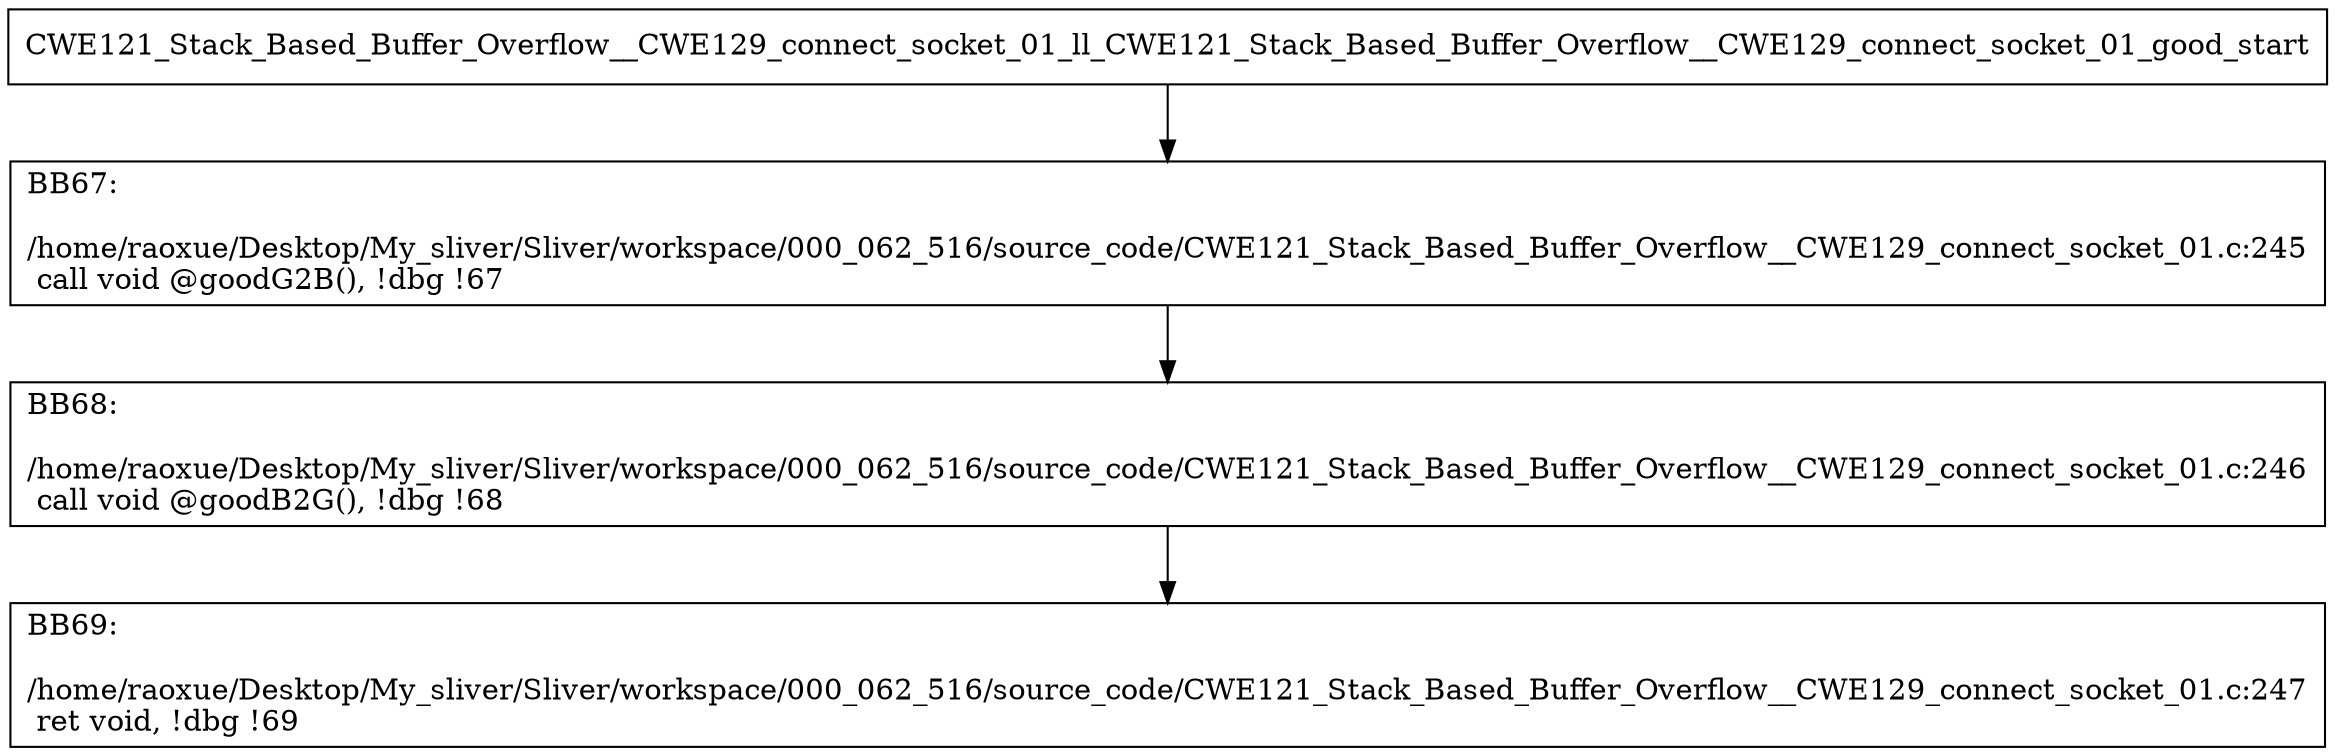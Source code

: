 digraph "CFG for'CWE121_Stack_Based_Buffer_Overflow__CWE129_connect_socket_01_ll_CWE121_Stack_Based_Buffer_Overflow__CWE129_connect_socket_01_good' function" {
	BBCWE121_Stack_Based_Buffer_Overflow__CWE129_connect_socket_01_ll_CWE121_Stack_Based_Buffer_Overflow__CWE129_connect_socket_01_good_start[shape=record,label="{CWE121_Stack_Based_Buffer_Overflow__CWE129_connect_socket_01_ll_CWE121_Stack_Based_Buffer_Overflow__CWE129_connect_socket_01_good_start}"];
	BBCWE121_Stack_Based_Buffer_Overflow__CWE129_connect_socket_01_ll_CWE121_Stack_Based_Buffer_Overflow__CWE129_connect_socket_01_good_start-> CWE121_Stack_Based_Buffer_Overflow__CWE129_connect_socket_01_ll_CWE121_Stack_Based_Buffer_Overflow__CWE129_connect_socket_01_goodBB67;
	CWE121_Stack_Based_Buffer_Overflow__CWE129_connect_socket_01_ll_CWE121_Stack_Based_Buffer_Overflow__CWE129_connect_socket_01_goodBB67 [shape=record, label="{BB67:\l\l/home/raoxue/Desktop/My_sliver/Sliver/workspace/000_062_516/source_code/CWE121_Stack_Based_Buffer_Overflow__CWE129_connect_socket_01.c:245\l
  call void @goodG2B(), !dbg !67\l
}"];
	CWE121_Stack_Based_Buffer_Overflow__CWE129_connect_socket_01_ll_CWE121_Stack_Based_Buffer_Overflow__CWE129_connect_socket_01_goodBB67-> CWE121_Stack_Based_Buffer_Overflow__CWE129_connect_socket_01_ll_CWE121_Stack_Based_Buffer_Overflow__CWE129_connect_socket_01_goodBB68;
	CWE121_Stack_Based_Buffer_Overflow__CWE129_connect_socket_01_ll_CWE121_Stack_Based_Buffer_Overflow__CWE129_connect_socket_01_goodBB68 [shape=record, label="{BB68:\l\l/home/raoxue/Desktop/My_sliver/Sliver/workspace/000_062_516/source_code/CWE121_Stack_Based_Buffer_Overflow__CWE129_connect_socket_01.c:246\l
  call void @goodB2G(), !dbg !68\l
}"];
	CWE121_Stack_Based_Buffer_Overflow__CWE129_connect_socket_01_ll_CWE121_Stack_Based_Buffer_Overflow__CWE129_connect_socket_01_goodBB68-> CWE121_Stack_Based_Buffer_Overflow__CWE129_connect_socket_01_ll_CWE121_Stack_Based_Buffer_Overflow__CWE129_connect_socket_01_goodBB69;
	CWE121_Stack_Based_Buffer_Overflow__CWE129_connect_socket_01_ll_CWE121_Stack_Based_Buffer_Overflow__CWE129_connect_socket_01_goodBB69 [shape=record, label="{BB69:\l\l/home/raoxue/Desktop/My_sliver/Sliver/workspace/000_062_516/source_code/CWE121_Stack_Based_Buffer_Overflow__CWE129_connect_socket_01.c:247\l
  ret void, !dbg !69\l
}"];
}
